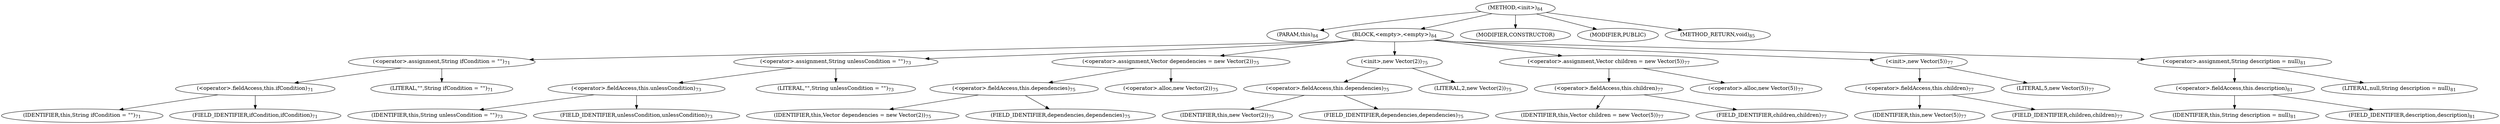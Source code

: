 digraph "&lt;init&gt;" {  
"80" [label = <(METHOD,&lt;init&gt;)<SUB>84</SUB>> ]
"81" [label = <(PARAM,this)<SUB>84</SUB>> ]
"82" [label = <(BLOCK,&lt;empty&gt;,&lt;empty&gt;)<SUB>84</SUB>> ]
"83" [label = <(&lt;operator&gt;.assignment,String ifCondition = &quot;&quot;)<SUB>71</SUB>> ]
"84" [label = <(&lt;operator&gt;.fieldAccess,this.ifCondition)<SUB>71</SUB>> ]
"85" [label = <(IDENTIFIER,this,String ifCondition = &quot;&quot;)<SUB>71</SUB>> ]
"86" [label = <(FIELD_IDENTIFIER,ifCondition,ifCondition)<SUB>71</SUB>> ]
"87" [label = <(LITERAL,&quot;&quot;,String ifCondition = &quot;&quot;)<SUB>71</SUB>> ]
"88" [label = <(&lt;operator&gt;.assignment,String unlessCondition = &quot;&quot;)<SUB>73</SUB>> ]
"89" [label = <(&lt;operator&gt;.fieldAccess,this.unlessCondition)<SUB>73</SUB>> ]
"90" [label = <(IDENTIFIER,this,String unlessCondition = &quot;&quot;)<SUB>73</SUB>> ]
"91" [label = <(FIELD_IDENTIFIER,unlessCondition,unlessCondition)<SUB>73</SUB>> ]
"92" [label = <(LITERAL,&quot;&quot;,String unlessCondition = &quot;&quot;)<SUB>73</SUB>> ]
"93" [label = <(&lt;operator&gt;.assignment,Vector dependencies = new Vector(2))<SUB>75</SUB>> ]
"94" [label = <(&lt;operator&gt;.fieldAccess,this.dependencies)<SUB>75</SUB>> ]
"95" [label = <(IDENTIFIER,this,Vector dependencies = new Vector(2))<SUB>75</SUB>> ]
"96" [label = <(FIELD_IDENTIFIER,dependencies,dependencies)<SUB>75</SUB>> ]
"97" [label = <(&lt;operator&gt;.alloc,new Vector(2))<SUB>75</SUB>> ]
"98" [label = <(&lt;init&gt;,new Vector(2))<SUB>75</SUB>> ]
"99" [label = <(&lt;operator&gt;.fieldAccess,this.dependencies)<SUB>75</SUB>> ]
"100" [label = <(IDENTIFIER,this,new Vector(2))<SUB>75</SUB>> ]
"101" [label = <(FIELD_IDENTIFIER,dependencies,dependencies)<SUB>75</SUB>> ]
"102" [label = <(LITERAL,2,new Vector(2))<SUB>75</SUB>> ]
"103" [label = <(&lt;operator&gt;.assignment,Vector children = new Vector(5))<SUB>77</SUB>> ]
"104" [label = <(&lt;operator&gt;.fieldAccess,this.children)<SUB>77</SUB>> ]
"105" [label = <(IDENTIFIER,this,Vector children = new Vector(5))<SUB>77</SUB>> ]
"106" [label = <(FIELD_IDENTIFIER,children,children)<SUB>77</SUB>> ]
"107" [label = <(&lt;operator&gt;.alloc,new Vector(5))<SUB>77</SUB>> ]
"108" [label = <(&lt;init&gt;,new Vector(5))<SUB>77</SUB>> ]
"109" [label = <(&lt;operator&gt;.fieldAccess,this.children)<SUB>77</SUB>> ]
"110" [label = <(IDENTIFIER,this,new Vector(5))<SUB>77</SUB>> ]
"111" [label = <(FIELD_IDENTIFIER,children,children)<SUB>77</SUB>> ]
"112" [label = <(LITERAL,5,new Vector(5))<SUB>77</SUB>> ]
"113" [label = <(&lt;operator&gt;.assignment,String description = null)<SUB>81</SUB>> ]
"114" [label = <(&lt;operator&gt;.fieldAccess,this.description)<SUB>81</SUB>> ]
"115" [label = <(IDENTIFIER,this,String description = null)<SUB>81</SUB>> ]
"116" [label = <(FIELD_IDENTIFIER,description,description)<SUB>81</SUB>> ]
"117" [label = <(LITERAL,null,String description = null)<SUB>81</SUB>> ]
"118" [label = <(MODIFIER,CONSTRUCTOR)> ]
"119" [label = <(MODIFIER,PUBLIC)> ]
"120" [label = <(METHOD_RETURN,void)<SUB>85</SUB>> ]
  "80" -> "81" 
  "80" -> "82" 
  "80" -> "118" 
  "80" -> "119" 
  "80" -> "120" 
  "82" -> "83" 
  "82" -> "88" 
  "82" -> "93" 
  "82" -> "98" 
  "82" -> "103" 
  "82" -> "108" 
  "82" -> "113" 
  "83" -> "84" 
  "83" -> "87" 
  "84" -> "85" 
  "84" -> "86" 
  "88" -> "89" 
  "88" -> "92" 
  "89" -> "90" 
  "89" -> "91" 
  "93" -> "94" 
  "93" -> "97" 
  "94" -> "95" 
  "94" -> "96" 
  "98" -> "99" 
  "98" -> "102" 
  "99" -> "100" 
  "99" -> "101" 
  "103" -> "104" 
  "103" -> "107" 
  "104" -> "105" 
  "104" -> "106" 
  "108" -> "109" 
  "108" -> "112" 
  "109" -> "110" 
  "109" -> "111" 
  "113" -> "114" 
  "113" -> "117" 
  "114" -> "115" 
  "114" -> "116" 
}
